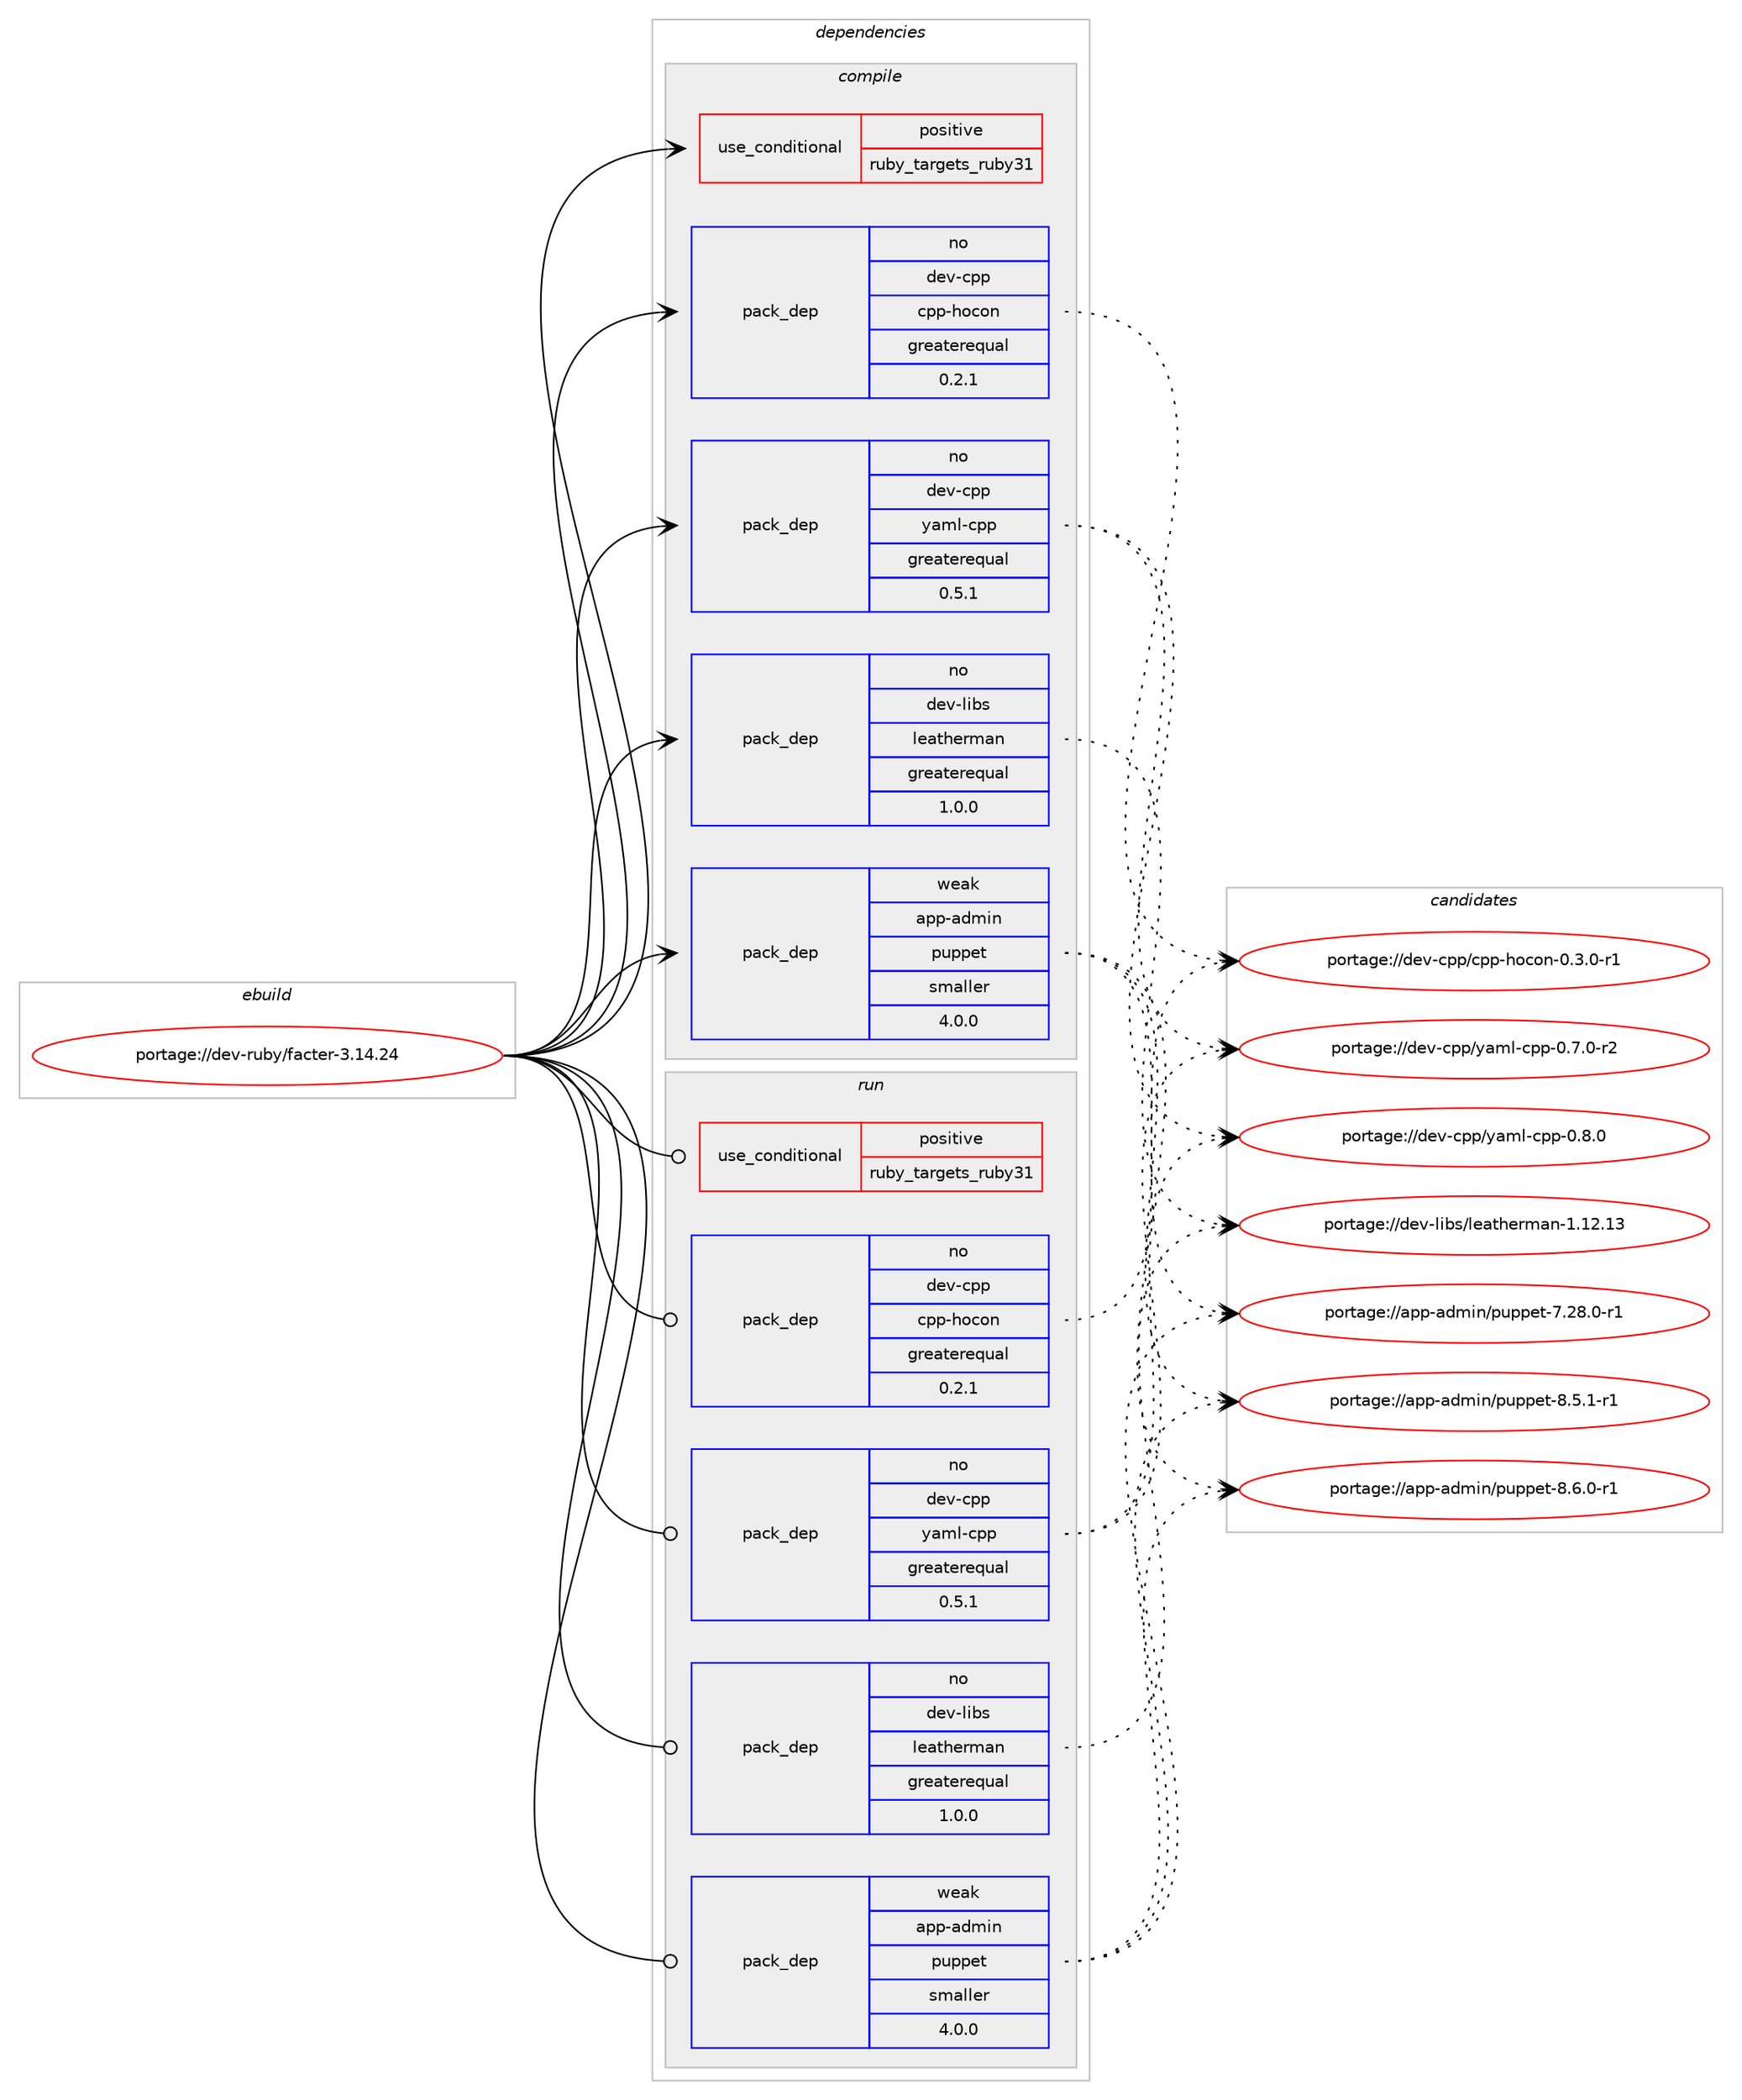 digraph prolog {

# *************
# Graph options
# *************

newrank=true;
concentrate=true;
compound=true;
graph [rankdir=LR,fontname=Helvetica,fontsize=10,ranksep=1.5];#, ranksep=2.5, nodesep=0.2];
edge  [arrowhead=vee];
node  [fontname=Helvetica,fontsize=10];

# **********
# The ebuild
# **********

subgraph cluster_leftcol {
color=gray;
rank=same;
label=<<i>ebuild</i>>;
id [label="portage://dev-ruby/facter-3.14.24", color=red, width=4, href="../dev-ruby/facter-3.14.24.svg"];
}

# ****************
# The dependencies
# ****************

subgraph cluster_midcol {
color=gray;
label=<<i>dependencies</i>>;
subgraph cluster_compile {
fillcolor="#eeeeee";
style=filled;
label=<<i>compile</i>>;
subgraph cond46148 {
dependency93225 [label=<<TABLE BORDER="0" CELLBORDER="1" CELLSPACING="0" CELLPADDING="4"><TR><TD ROWSPAN="3" CELLPADDING="10">use_conditional</TD></TR><TR><TD>positive</TD></TR><TR><TD>ruby_targets_ruby31</TD></TR></TABLE>>, shape=none, color=red];
# *** BEGIN UNKNOWN DEPENDENCY TYPE (TODO) ***
# dependency93225 -> package_dependency(portage://dev-ruby/facter-3.14.24,install,no,dev-lang,ruby,none,[,,],[slot(3.1)],[])
# *** END UNKNOWN DEPENDENCY TYPE (TODO) ***

}
id:e -> dependency93225:w [weight=20,style="solid",arrowhead="vee"];
# *** BEGIN UNKNOWN DEPENDENCY TYPE (TODO) ***
# id -> package_dependency(portage://dev-ruby/facter-3.14.24,install,no,app-emulation,virt-what,none,[,,],[],[])
# *** END UNKNOWN DEPENDENCY TYPE (TODO) ***

subgraph pack45794 {
dependency93226 [label=<<TABLE BORDER="0" CELLBORDER="1" CELLSPACING="0" CELLPADDING="4" WIDTH="220"><TR><TD ROWSPAN="6" CELLPADDING="30">pack_dep</TD></TR><TR><TD WIDTH="110">no</TD></TR><TR><TD>dev-cpp</TD></TR><TR><TD>cpp-hocon</TD></TR><TR><TD>greaterequal</TD></TR><TR><TD>0.2.1</TD></TR></TABLE>>, shape=none, color=blue];
}
id:e -> dependency93226:w [weight=20,style="solid",arrowhead="vee"];
subgraph pack45795 {
dependency93227 [label=<<TABLE BORDER="0" CELLBORDER="1" CELLSPACING="0" CELLPADDING="4" WIDTH="220"><TR><TD ROWSPAN="6" CELLPADDING="30">pack_dep</TD></TR><TR><TD WIDTH="110">no</TD></TR><TR><TD>dev-cpp</TD></TR><TR><TD>yaml-cpp</TD></TR><TR><TD>greaterequal</TD></TR><TR><TD>0.5.1</TD></TR></TABLE>>, shape=none, color=blue];
}
id:e -> dependency93227:w [weight=20,style="solid",arrowhead="vee"];
# *** BEGIN UNKNOWN DEPENDENCY TYPE (TODO) ***
# id -> package_dependency(portage://dev-ruby/facter-3.14.24,install,no,dev-libs,boost,none,[,,],any_same_slot,[use(enable(nls),none)])
# *** END UNKNOWN DEPENDENCY TYPE (TODO) ***

subgraph pack45796 {
dependency93228 [label=<<TABLE BORDER="0" CELLBORDER="1" CELLSPACING="0" CELLPADDING="4" WIDTH="220"><TR><TD ROWSPAN="6" CELLPADDING="30">pack_dep</TD></TR><TR><TD WIDTH="110">no</TD></TR><TR><TD>dev-libs</TD></TR><TR><TD>leatherman</TD></TR><TR><TD>greaterequal</TD></TR><TR><TD>1.0.0</TD></TR></TABLE>>, shape=none, color=blue];
}
id:e -> dependency93228:w [weight=20,style="solid",arrowhead="vee"];
# *** BEGIN UNKNOWN DEPENDENCY TYPE (TODO) ***
# id -> package_dependency(portage://dev-ruby/facter-3.14.24,install,no,dev-libs,openssl,none,[,,],[slot(0),equal],[])
# *** END UNKNOWN DEPENDENCY TYPE (TODO) ***

# *** BEGIN UNKNOWN DEPENDENCY TYPE (TODO) ***
# id -> package_dependency(portage://dev-ruby/facter-3.14.24,install,no,net-misc,curl,none,[,,],[],[])
# *** END UNKNOWN DEPENDENCY TYPE (TODO) ***

# *** BEGIN UNKNOWN DEPENDENCY TYPE (TODO) ***
# id -> package_dependency(portage://dev-ruby/facter-3.14.24,install,no,sys-apps,util-linux,none,[,,],[],[])
# *** END UNKNOWN DEPENDENCY TYPE (TODO) ***

subgraph pack45797 {
dependency93229 [label=<<TABLE BORDER="0" CELLBORDER="1" CELLSPACING="0" CELLPADDING="4" WIDTH="220"><TR><TD ROWSPAN="6" CELLPADDING="30">pack_dep</TD></TR><TR><TD WIDTH="110">weak</TD></TR><TR><TD>app-admin</TD></TR><TR><TD>puppet</TD></TR><TR><TD>smaller</TD></TR><TR><TD>4.0.0</TD></TR></TABLE>>, shape=none, color=blue];
}
id:e -> dependency93229:w [weight=20,style="solid",arrowhead="vee"];
}
subgraph cluster_compileandrun {
fillcolor="#eeeeee";
style=filled;
label=<<i>compile and run</i>>;
}
subgraph cluster_run {
fillcolor="#eeeeee";
style=filled;
label=<<i>run</i>>;
subgraph cond46149 {
dependency93230 [label=<<TABLE BORDER="0" CELLBORDER="1" CELLSPACING="0" CELLPADDING="4"><TR><TD ROWSPAN="3" CELLPADDING="10">use_conditional</TD></TR><TR><TD>positive</TD></TR><TR><TD>ruby_targets_ruby31</TD></TR></TABLE>>, shape=none, color=red];
# *** BEGIN UNKNOWN DEPENDENCY TYPE (TODO) ***
# dependency93230 -> package_dependency(portage://dev-ruby/facter-3.14.24,run,no,dev-lang,ruby,none,[,,],[slot(3.1)],[])
# *** END UNKNOWN DEPENDENCY TYPE (TODO) ***

}
id:e -> dependency93230:w [weight=20,style="solid",arrowhead="odot"];
# *** BEGIN UNKNOWN DEPENDENCY TYPE (TODO) ***
# id -> package_dependency(portage://dev-ruby/facter-3.14.24,run,no,app-emulation,virt-what,none,[,,],[],[])
# *** END UNKNOWN DEPENDENCY TYPE (TODO) ***

subgraph pack45798 {
dependency93231 [label=<<TABLE BORDER="0" CELLBORDER="1" CELLSPACING="0" CELLPADDING="4" WIDTH="220"><TR><TD ROWSPAN="6" CELLPADDING="30">pack_dep</TD></TR><TR><TD WIDTH="110">no</TD></TR><TR><TD>dev-cpp</TD></TR><TR><TD>cpp-hocon</TD></TR><TR><TD>greaterequal</TD></TR><TR><TD>0.2.1</TD></TR></TABLE>>, shape=none, color=blue];
}
id:e -> dependency93231:w [weight=20,style="solid",arrowhead="odot"];
subgraph pack45799 {
dependency93232 [label=<<TABLE BORDER="0" CELLBORDER="1" CELLSPACING="0" CELLPADDING="4" WIDTH="220"><TR><TD ROWSPAN="6" CELLPADDING="30">pack_dep</TD></TR><TR><TD WIDTH="110">no</TD></TR><TR><TD>dev-cpp</TD></TR><TR><TD>yaml-cpp</TD></TR><TR><TD>greaterequal</TD></TR><TR><TD>0.5.1</TD></TR></TABLE>>, shape=none, color=blue];
}
id:e -> dependency93232:w [weight=20,style="solid",arrowhead="odot"];
# *** BEGIN UNKNOWN DEPENDENCY TYPE (TODO) ***
# id -> package_dependency(portage://dev-ruby/facter-3.14.24,run,no,dev-libs,boost,none,[,,],any_same_slot,[use(enable(nls),none)])
# *** END UNKNOWN DEPENDENCY TYPE (TODO) ***

subgraph pack45800 {
dependency93233 [label=<<TABLE BORDER="0" CELLBORDER="1" CELLSPACING="0" CELLPADDING="4" WIDTH="220"><TR><TD ROWSPAN="6" CELLPADDING="30">pack_dep</TD></TR><TR><TD WIDTH="110">no</TD></TR><TR><TD>dev-libs</TD></TR><TR><TD>leatherman</TD></TR><TR><TD>greaterequal</TD></TR><TR><TD>1.0.0</TD></TR></TABLE>>, shape=none, color=blue];
}
id:e -> dependency93233:w [weight=20,style="solid",arrowhead="odot"];
# *** BEGIN UNKNOWN DEPENDENCY TYPE (TODO) ***
# id -> package_dependency(portage://dev-ruby/facter-3.14.24,run,no,dev-libs,openssl,none,[,,],[slot(0),equal],[])
# *** END UNKNOWN DEPENDENCY TYPE (TODO) ***

# *** BEGIN UNKNOWN DEPENDENCY TYPE (TODO) ***
# id -> package_dependency(portage://dev-ruby/facter-3.14.24,run,no,net-misc,curl,none,[,,],[],[])
# *** END UNKNOWN DEPENDENCY TYPE (TODO) ***

# *** BEGIN UNKNOWN DEPENDENCY TYPE (TODO) ***
# id -> package_dependency(portage://dev-ruby/facter-3.14.24,run,no,sys-apps,util-linux,none,[,,],[],[])
# *** END UNKNOWN DEPENDENCY TYPE (TODO) ***

subgraph pack45801 {
dependency93234 [label=<<TABLE BORDER="0" CELLBORDER="1" CELLSPACING="0" CELLPADDING="4" WIDTH="220"><TR><TD ROWSPAN="6" CELLPADDING="30">pack_dep</TD></TR><TR><TD WIDTH="110">weak</TD></TR><TR><TD>app-admin</TD></TR><TR><TD>puppet</TD></TR><TR><TD>smaller</TD></TR><TR><TD>4.0.0</TD></TR></TABLE>>, shape=none, color=blue];
}
id:e -> dependency93234:w [weight=20,style="solid",arrowhead="odot"];
}
}

# **************
# The candidates
# **************

subgraph cluster_choices {
rank=same;
color=gray;
label=<<i>candidates</i>>;

subgraph choice45794 {
color=black;
nodesep=1;
choice1001011184599112112479911211245104111991111104548465146484511449 [label="portage://dev-cpp/cpp-hocon-0.3.0-r1", color=red, width=4,href="../dev-cpp/cpp-hocon-0.3.0-r1.svg"];
dependency93226:e -> choice1001011184599112112479911211245104111991111104548465146484511449:w [style=dotted,weight="100"];
}
subgraph choice45795 {
color=black;
nodesep=1;
choice1001011184599112112471219710910845991121124548465546484511450 [label="portage://dev-cpp/yaml-cpp-0.7.0-r2", color=red, width=4,href="../dev-cpp/yaml-cpp-0.7.0-r2.svg"];
choice100101118459911211247121971091084599112112454846564648 [label="portage://dev-cpp/yaml-cpp-0.8.0", color=red, width=4,href="../dev-cpp/yaml-cpp-0.8.0.svg"];
dependency93227:e -> choice1001011184599112112471219710910845991121124548465546484511450:w [style=dotted,weight="100"];
dependency93227:e -> choice100101118459911211247121971091084599112112454846564648:w [style=dotted,weight="100"];
}
subgraph choice45796 {
color=black;
nodesep=1;
choice10010111845108105981154710810197116104101114109971104549464950464951 [label="portage://dev-libs/leatherman-1.12.13", color=red, width=4,href="../dev-libs/leatherman-1.12.13.svg"];
dependency93228:e -> choice10010111845108105981154710810197116104101114109971104549464950464951:w [style=dotted,weight="100"];
}
subgraph choice45797 {
color=black;
nodesep=1;
choice97112112459710010910511047112117112112101116455546505646484511449 [label="portage://app-admin/puppet-7.28.0-r1", color=red, width=4,href="../app-admin/puppet-7.28.0-r1.svg"];
choice971121124597100109105110471121171121121011164556465346494511449 [label="portage://app-admin/puppet-8.5.1-r1", color=red, width=4,href="../app-admin/puppet-8.5.1-r1.svg"];
choice971121124597100109105110471121171121121011164556465446484511449 [label="portage://app-admin/puppet-8.6.0-r1", color=red, width=4,href="../app-admin/puppet-8.6.0-r1.svg"];
dependency93229:e -> choice97112112459710010910511047112117112112101116455546505646484511449:w [style=dotted,weight="100"];
dependency93229:e -> choice971121124597100109105110471121171121121011164556465346494511449:w [style=dotted,weight="100"];
dependency93229:e -> choice971121124597100109105110471121171121121011164556465446484511449:w [style=dotted,weight="100"];
}
subgraph choice45798 {
color=black;
nodesep=1;
choice1001011184599112112479911211245104111991111104548465146484511449 [label="portage://dev-cpp/cpp-hocon-0.3.0-r1", color=red, width=4,href="../dev-cpp/cpp-hocon-0.3.0-r1.svg"];
dependency93231:e -> choice1001011184599112112479911211245104111991111104548465146484511449:w [style=dotted,weight="100"];
}
subgraph choice45799 {
color=black;
nodesep=1;
choice1001011184599112112471219710910845991121124548465546484511450 [label="portage://dev-cpp/yaml-cpp-0.7.0-r2", color=red, width=4,href="../dev-cpp/yaml-cpp-0.7.0-r2.svg"];
choice100101118459911211247121971091084599112112454846564648 [label="portage://dev-cpp/yaml-cpp-0.8.0", color=red, width=4,href="../dev-cpp/yaml-cpp-0.8.0.svg"];
dependency93232:e -> choice1001011184599112112471219710910845991121124548465546484511450:w [style=dotted,weight="100"];
dependency93232:e -> choice100101118459911211247121971091084599112112454846564648:w [style=dotted,weight="100"];
}
subgraph choice45800 {
color=black;
nodesep=1;
choice10010111845108105981154710810197116104101114109971104549464950464951 [label="portage://dev-libs/leatherman-1.12.13", color=red, width=4,href="../dev-libs/leatherman-1.12.13.svg"];
dependency93233:e -> choice10010111845108105981154710810197116104101114109971104549464950464951:w [style=dotted,weight="100"];
}
subgraph choice45801 {
color=black;
nodesep=1;
choice97112112459710010910511047112117112112101116455546505646484511449 [label="portage://app-admin/puppet-7.28.0-r1", color=red, width=4,href="../app-admin/puppet-7.28.0-r1.svg"];
choice971121124597100109105110471121171121121011164556465346494511449 [label="portage://app-admin/puppet-8.5.1-r1", color=red, width=4,href="../app-admin/puppet-8.5.1-r1.svg"];
choice971121124597100109105110471121171121121011164556465446484511449 [label="portage://app-admin/puppet-8.6.0-r1", color=red, width=4,href="../app-admin/puppet-8.6.0-r1.svg"];
dependency93234:e -> choice97112112459710010910511047112117112112101116455546505646484511449:w [style=dotted,weight="100"];
dependency93234:e -> choice971121124597100109105110471121171121121011164556465346494511449:w [style=dotted,weight="100"];
dependency93234:e -> choice971121124597100109105110471121171121121011164556465446484511449:w [style=dotted,weight="100"];
}
}

}
